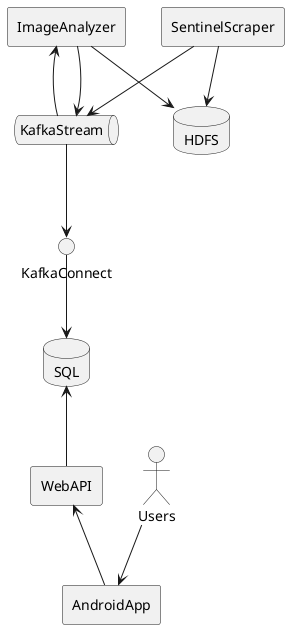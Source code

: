 @startuml
agent SentinelScraper
queue KafkaStream
agent ImageAnalyzer
circle KafkaConnect
database SQL
agent WebAPI
agent AndroidApp
actor Users
database HDFS

SentinelScraper --> KafkaStream

SentinelScraper --> HDFS

ImageAnalyzer --> HDFS

ImageAnalyzer <-- KafkaStream

ImageAnalyzer --> KafkaStream

KafkaStream --> KafkaConnect

KafkaConnect --> SQL

SQL <-- WebAPI

WebAPI <-- AndroidApp

Users --> AndroidApp

@enduml
